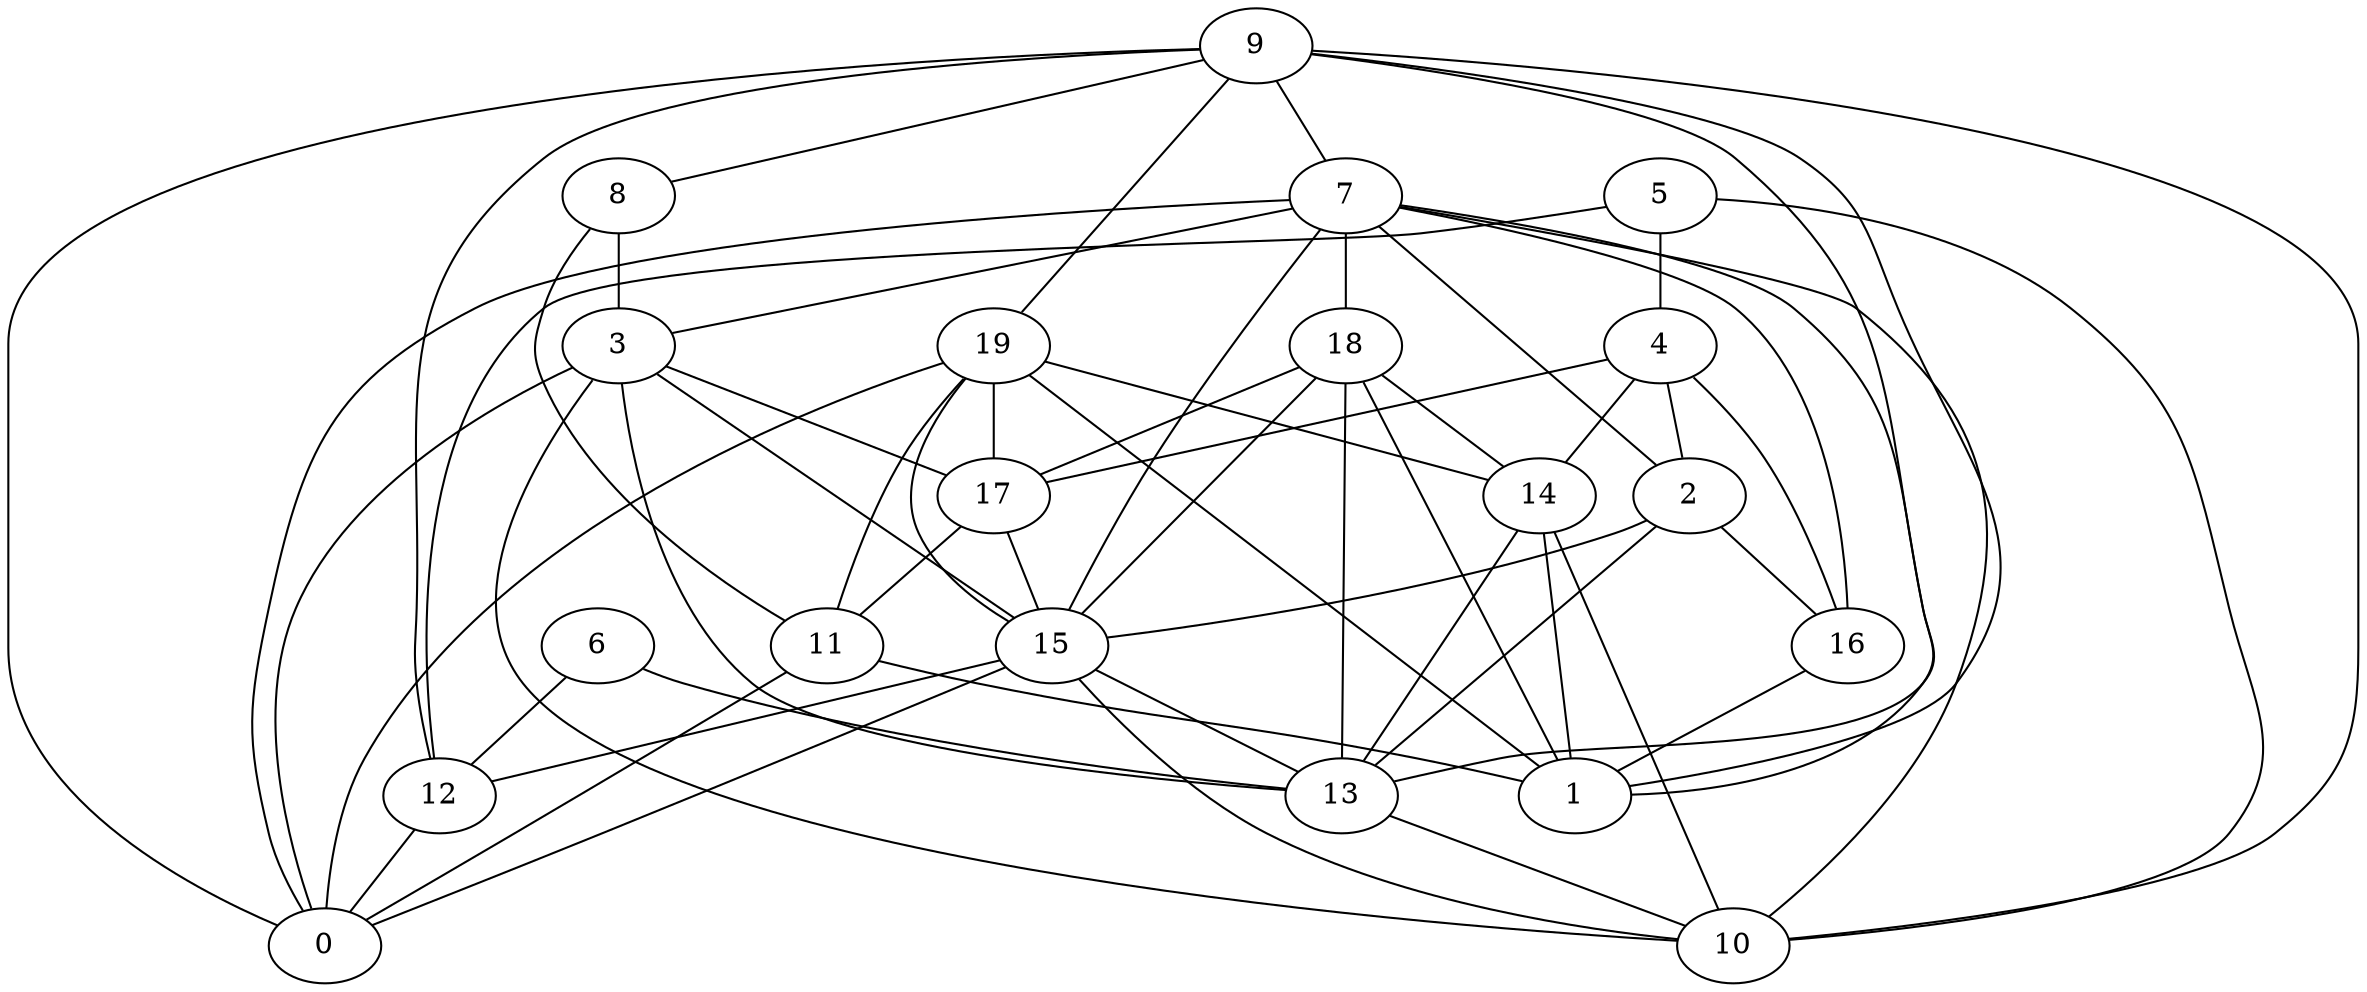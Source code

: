 digraph GG_graph {

subgraph G_graph {
edge [color = black]
"4" -> "2" [dir = none]
"2" -> "15" [dir = none]
"5" -> "12" [dir = none]
"7" -> "2" [dir = none]
"7" -> "16" [dir = none]
"9" -> "10" [dir = none]
"9" -> "0" [dir = none]
"9" -> "7" [dir = none]
"9" -> "13" [dir = none]
"19" -> "11" [dir = none]
"6" -> "13" [dir = none]
"8" -> "3" [dir = none]
"14" -> "10" [dir = none]
"12" -> "0" [dir = none]
"16" -> "1" [dir = none]
"3" -> "17" [dir = none]
"3" -> "13" [dir = none]
"11" -> "0" [dir = none]
"18" -> "13" [dir = none]
"2" -> "13" [dir = none]
"9" -> "19" [dir = none]
"19" -> "1" [dir = none]
"19" -> "17" [dir = none]
"18" -> "1" [dir = none]
"7" -> "3" [dir = none]
"15" -> "10" [dir = none]
"7" -> "1" [dir = none]
"15" -> "12" [dir = none]
"15" -> "13" [dir = none]
"4" -> "16" [dir = none]
"7" -> "0" [dir = none]
"18" -> "14" [dir = none]
"5" -> "4" [dir = none]
"14" -> "13" [dir = none]
"17" -> "11" [dir = none]
"7" -> "15" [dir = none]
"3" -> "0" [dir = none]
"7" -> "10" [dir = none]
"9" -> "1" [dir = none]
"19" -> "15" [dir = none]
"6" -> "12" [dir = none]
"19" -> "0" [dir = none]
"2" -> "16" [dir = none]
"8" -> "11" [dir = none]
"19" -> "14" [dir = none]
"13" -> "10" [dir = none]
"9" -> "8" [dir = none]
"11" -> "1" [dir = none]
"18" -> "17" [dir = none]
"3" -> "15" [dir = none]
"18" -> "15" [dir = none]
"15" -> "0" [dir = none]
"4" -> "14" [dir = none]
"4" -> "17" [dir = none]
"9" -> "12" [dir = none]
"14" -> "1" [dir = none]
"5" -> "10" [dir = none]
"7" -> "18" [dir = none]
"17" -> "15" [dir = none]
"3" -> "10" [dir = none]
}

}
